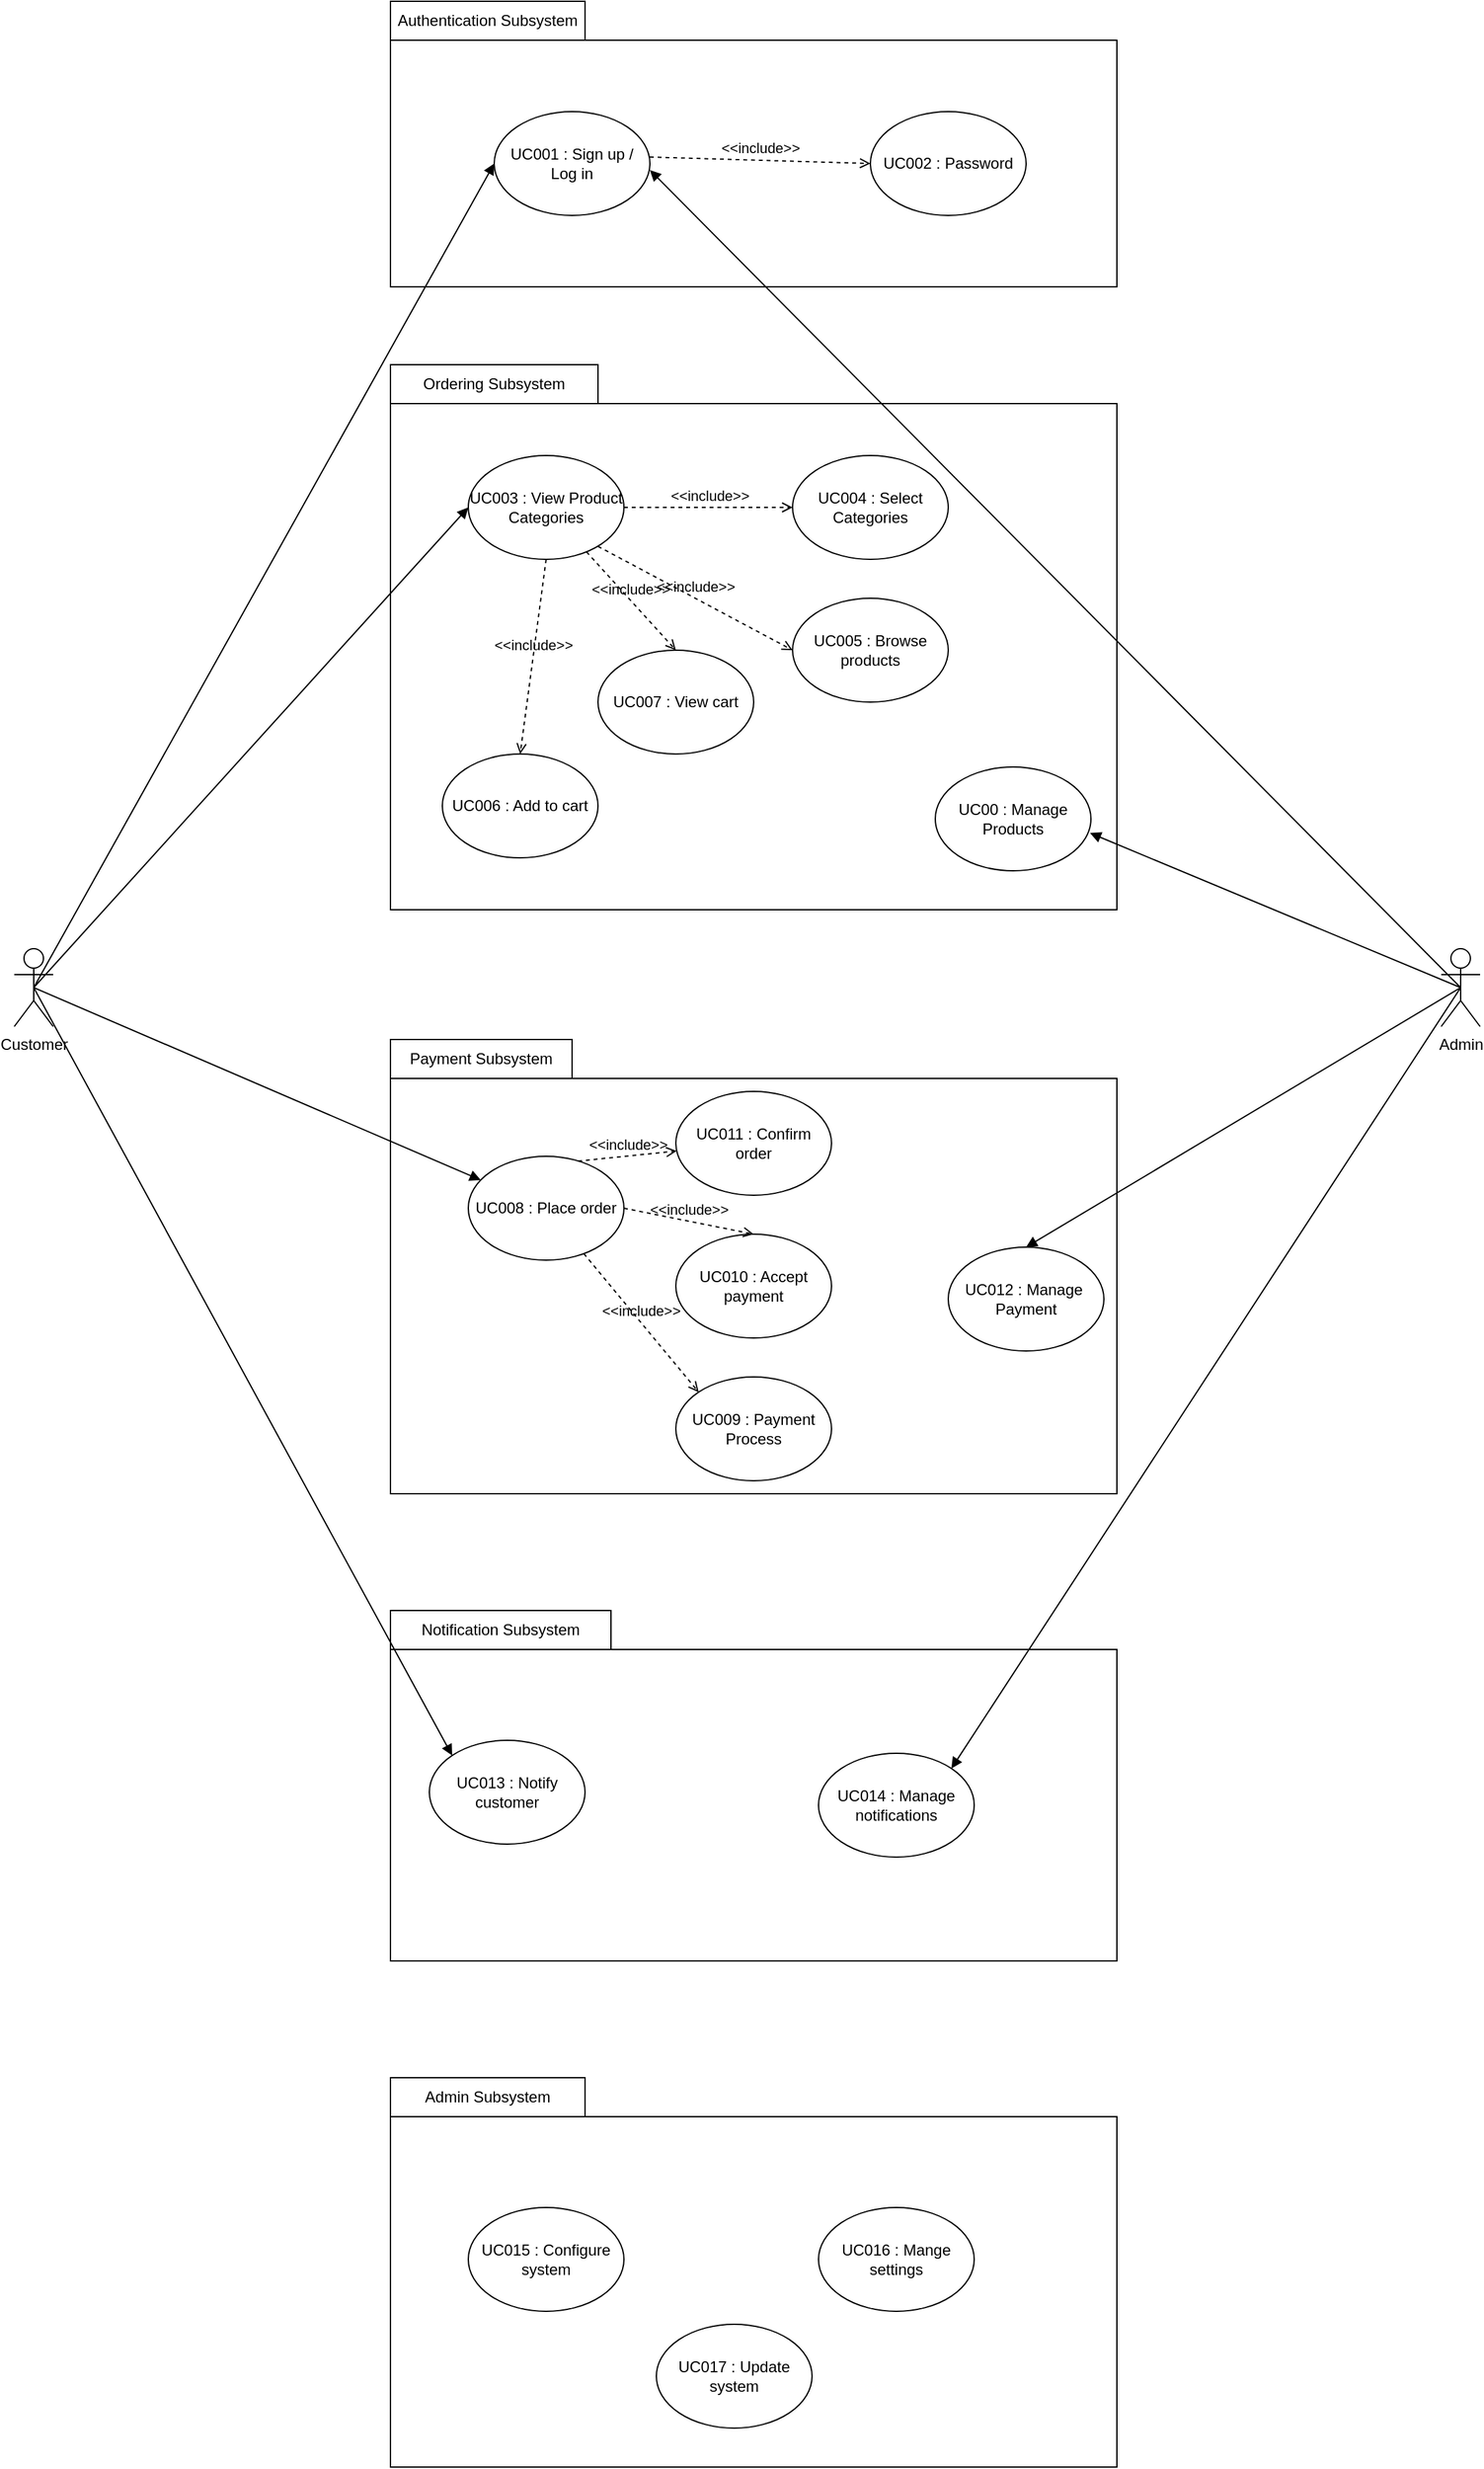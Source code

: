 <mxfile><diagram id="AYqQXd5WyUoClP69d7lD" name="Use case diagram"><mxGraphModel dx="2092" dy="563" grid="1" gridSize="10" guides="1" tooltips="1" connect="1" arrows="1" fold="1" page="1" pageScale="1" pageWidth="850" pageHeight="1100" math="0" shadow="0"><root><mxCell id="0"/><mxCell id="1" parent="0"/><mxCell id="UZxbOywT3B7cJk_aI69I-5" value="" style="rounded=0;whiteSpace=wrap;html=1;" parent="1" vertex="1"><mxGeometry x="160" y="240" width="560" height="190" as="geometry"/></mxCell><mxCell id="UZxbOywT3B7cJk_aI69I-6" value="Authentication Subsystem" style="rounded=0;whiteSpace=wrap;html=1;" parent="1" vertex="1"><mxGeometry x="160" y="210" width="150" height="30" as="geometry"/></mxCell><mxCell id="UZxbOywT3B7cJk_aI69I-7" value="UC001 : Sign up / Log in" style="ellipse;whiteSpace=wrap;html=1;" parent="1" vertex="1"><mxGeometry x="240" y="295" width="120" height="80" as="geometry"/></mxCell><mxCell id="UZxbOywT3B7cJk_aI69I-8" value="UC002 : Password" style="ellipse;whiteSpace=wrap;html=1;" parent="1" vertex="1"><mxGeometry x="530" y="295" width="120" height="80" as="geometry"/></mxCell><mxCell id="UZxbOywT3B7cJk_aI69I-9" value="" style="rounded=0;whiteSpace=wrap;html=1;" parent="1" vertex="1"><mxGeometry x="160" y="520" width="560" height="390" as="geometry"/></mxCell><mxCell id="UZxbOywT3B7cJk_aI69I-10" value="Ordering Subsystem" style="rounded=0;whiteSpace=wrap;html=1;" parent="1" vertex="1"><mxGeometry x="160" y="490" width="160" height="30" as="geometry"/></mxCell><mxCell id="UZxbOywT3B7cJk_aI69I-11" value="UC003 : View Product Categories" style="ellipse;whiteSpace=wrap;html=1;" parent="1" vertex="1"><mxGeometry x="220" y="560" width="120" height="80" as="geometry"/></mxCell><mxCell id="UZxbOywT3B7cJk_aI69I-12" value="UC004 : Select Categories" style="ellipse;whiteSpace=wrap;html=1;" parent="1" vertex="1"><mxGeometry x="470" y="560" width="120" height="80" as="geometry"/></mxCell><mxCell id="UZxbOywT3B7cJk_aI69I-13" value="UC005 : Browse products" style="ellipse;whiteSpace=wrap;html=1;" parent="1" vertex="1"><mxGeometry x="470" y="670" width="120" height="80" as="geometry"/></mxCell><mxCell id="UZxbOywT3B7cJk_aI69I-14" value="UC00 : Manage Products" style="ellipse;whiteSpace=wrap;html=1;" parent="1" vertex="1"><mxGeometry x="580" y="800" width="120" height="80" as="geometry"/></mxCell><mxCell id="UZxbOywT3B7cJk_aI69I-15" value="UC006 : Add to cart" style="ellipse;whiteSpace=wrap;html=1;" parent="1" vertex="1"><mxGeometry x="200" y="790" width="120" height="80" as="geometry"/></mxCell><mxCell id="UZxbOywT3B7cJk_aI69I-16" value="UC007 : View cart" style="ellipse;whiteSpace=wrap;html=1;" parent="1" vertex="1"><mxGeometry x="320" y="710" width="120" height="80" as="geometry"/></mxCell><mxCell id="UZxbOywT3B7cJk_aI69I-17" value="" style="rounded=0;whiteSpace=wrap;html=1;" parent="1" vertex="1"><mxGeometry x="160" y="1040" width="560" height="320" as="geometry"/></mxCell><mxCell id="UZxbOywT3B7cJk_aI69I-18" value="Payment Subsystem" style="rounded=0;whiteSpace=wrap;html=1;" parent="1" vertex="1"><mxGeometry x="160" y="1010" width="140" height="30" as="geometry"/></mxCell><mxCell id="UZxbOywT3B7cJk_aI69I-19" value="UC008 : Place order" style="ellipse;whiteSpace=wrap;html=1;" parent="1" vertex="1"><mxGeometry x="220" y="1100" width="120" height="80" as="geometry"/></mxCell><mxCell id="UZxbOywT3B7cJk_aI69I-20" value="UC011 : Confirm order" style="ellipse;whiteSpace=wrap;html=1;" parent="1" vertex="1"><mxGeometry x="380" y="1050" width="120" height="80" as="geometry"/></mxCell><mxCell id="UZxbOywT3B7cJk_aI69I-21" value="UC009 : Payment Process" style="ellipse;whiteSpace=wrap;html=1;" parent="1" vertex="1"><mxGeometry x="380" y="1270" width="120" height="80" as="geometry"/></mxCell><mxCell id="UZxbOywT3B7cJk_aI69I-22" value="UC010 : Accept payment" style="ellipse;whiteSpace=wrap;html=1;" parent="1" vertex="1"><mxGeometry x="380" y="1160" width="120" height="80" as="geometry"/></mxCell><mxCell id="UZxbOywT3B7cJk_aI69I-23" value="UC012 : Manage&amp;nbsp; Payment" style="ellipse;whiteSpace=wrap;html=1;" parent="1" vertex="1"><mxGeometry x="590" y="1170" width="120" height="80" as="geometry"/></mxCell><mxCell id="UZxbOywT3B7cJk_aI69I-24" value="" style="rounded=0;whiteSpace=wrap;html=1;" parent="1" vertex="1"><mxGeometry x="160" y="1480" width="560" height="240" as="geometry"/></mxCell><mxCell id="UZxbOywT3B7cJk_aI69I-25" value="Notification Subsystem" style="rounded=0;whiteSpace=wrap;html=1;" parent="1" vertex="1"><mxGeometry x="160" y="1450" width="170" height="30" as="geometry"/></mxCell><mxCell id="UZxbOywT3B7cJk_aI69I-26" value="UC013 : Notify customer" style="ellipse;whiteSpace=wrap;html=1;" parent="1" vertex="1"><mxGeometry x="190" y="1550" width="120" height="80" as="geometry"/></mxCell><mxCell id="UZxbOywT3B7cJk_aI69I-27" value="UC014 : Manage notifications" style="ellipse;whiteSpace=wrap;html=1;" parent="1" vertex="1"><mxGeometry x="490" y="1560" width="120" height="80" as="geometry"/></mxCell><mxCell id="UZxbOywT3B7cJk_aI69I-28" value="" style="rounded=0;whiteSpace=wrap;html=1;" parent="1" vertex="1"><mxGeometry x="160" y="1840" width="560" height="270" as="geometry"/></mxCell><mxCell id="UZxbOywT3B7cJk_aI69I-30" value="" style="edgeStyle=none;html=1;" parent="1" source="UZxbOywT3B7cJk_aI69I-29" target="UZxbOywT3B7cJk_aI69I-28" edge="1"><mxGeometry relative="1" as="geometry"/></mxCell><mxCell id="UZxbOywT3B7cJk_aI69I-29" value="Admin Subsystem" style="rounded=0;whiteSpace=wrap;html=1;" parent="1" vertex="1"><mxGeometry x="160" y="1810" width="150" height="30" as="geometry"/></mxCell><mxCell id="UZxbOywT3B7cJk_aI69I-31" value="UC015 : Configure system" style="ellipse;whiteSpace=wrap;html=1;" parent="1" vertex="1"><mxGeometry x="220" y="1910" width="120" height="80" as="geometry"/></mxCell><mxCell id="UZxbOywT3B7cJk_aI69I-32" value="UC016 : Mange settings" style="ellipse;whiteSpace=wrap;html=1;" parent="1" vertex="1"><mxGeometry x="490" y="1910" width="120" height="80" as="geometry"/></mxCell><mxCell id="UZxbOywT3B7cJk_aI69I-33" value="UC017 : Update system" style="ellipse;whiteSpace=wrap;html=1;" parent="1" vertex="1"><mxGeometry x="365" y="2000" width="120" height="80" as="geometry"/></mxCell><mxCell id="UZxbOywT3B7cJk_aI69I-34" value="Customer&lt;br&gt;" style="shape=umlActor;verticalLabelPosition=bottom;verticalAlign=top;html=1;outlineConnect=0;" parent="1" vertex="1"><mxGeometry x="-130" y="940" width="30" height="60" as="geometry"/></mxCell><mxCell id="UZxbOywT3B7cJk_aI69I-35" value="Admin" style="shape=umlActor;verticalLabelPosition=bottom;verticalAlign=top;html=1;outlineConnect=0;" parent="1" vertex="1"><mxGeometry x="970" y="940" width="30" height="60" as="geometry"/></mxCell><mxCell id="UZxbOywT3B7cJk_aI69I-39" value="" style="html=1;verticalAlign=bottom;labelBackgroundColor=none;endArrow=block;endFill=1;entryX=0;entryY=0.5;entryDx=0;entryDy=0;exitX=0.5;exitY=0.5;exitDx=0;exitDy=0;exitPerimeter=0;" parent="1" source="UZxbOywT3B7cJk_aI69I-34" target="UZxbOywT3B7cJk_aI69I-7" edge="1"><mxGeometry width="160" relative="1" as="geometry"><mxPoint x="-120" y="970" as="sourcePoint"/><mxPoint x="40" y="970" as="targetPoint"/></mxGeometry></mxCell><mxCell id="UZxbOywT3B7cJk_aI69I-40" value="&amp;lt;&amp;lt;include&amp;gt;&amp;gt;" style="html=1;verticalAlign=bottom;labelBackgroundColor=none;endArrow=open;endFill=0;dashed=1;entryX=0;entryY=0.5;entryDx=0;entryDy=0;" parent="1" target="UZxbOywT3B7cJk_aI69I-8" edge="1"><mxGeometry width="160" relative="1" as="geometry"><mxPoint x="360" y="330" as="sourcePoint"/><mxPoint x="520" y="330" as="targetPoint"/></mxGeometry></mxCell><mxCell id="UZxbOywT3B7cJk_aI69I-41" value="" style="html=1;verticalAlign=bottom;labelBackgroundColor=none;endArrow=block;endFill=1;exitX=0.5;exitY=0.5;exitDx=0;exitDy=0;exitPerimeter=0;" parent="1" source="UZxbOywT3B7cJk_aI69I-35" edge="1"><mxGeometry width="160" relative="1" as="geometry"><mxPoint x="820" y="890" as="sourcePoint"/><mxPoint x="360" y="340" as="targetPoint"/></mxGeometry></mxCell><mxCell id="UZxbOywT3B7cJk_aI69I-43" value="" style="html=1;verticalAlign=bottom;labelBackgroundColor=none;endArrow=block;endFill=1;exitX=0.5;exitY=0.5;exitDx=0;exitDy=0;exitPerimeter=0;entryX=0;entryY=0.5;entryDx=0;entryDy=0;" parent="1" source="UZxbOywT3B7cJk_aI69I-34" target="UZxbOywT3B7cJk_aI69I-11" edge="1"><mxGeometry width="160" relative="1" as="geometry"><mxPoint x="-100" y="970" as="sourcePoint"/><mxPoint x="40" y="970" as="targetPoint"/></mxGeometry></mxCell><mxCell id="UZxbOywT3B7cJk_aI69I-44" value="&amp;lt;&amp;lt;include&amp;gt;&amp;gt;" style="html=1;verticalAlign=bottom;labelBackgroundColor=none;endArrow=open;endFill=0;dashed=1;exitX=1;exitY=0.5;exitDx=0;exitDy=0;" parent="1" source="UZxbOywT3B7cJk_aI69I-11" edge="1"><mxGeometry x="0.009" width="160" relative="1" as="geometry"><mxPoint x="330" y="600" as="sourcePoint"/><mxPoint x="470" y="600" as="targetPoint"/><mxPoint as="offset"/></mxGeometry></mxCell><mxCell id="UZxbOywT3B7cJk_aI69I-45" value="&amp;lt;&amp;lt;include&amp;gt;&amp;gt;" style="html=1;verticalAlign=bottom;labelBackgroundColor=none;endArrow=open;endFill=0;dashed=1;entryX=0;entryY=0.5;entryDx=0;entryDy=0;" parent="1" target="UZxbOywT3B7cJk_aI69I-13" edge="1"><mxGeometry width="160" relative="1" as="geometry"><mxPoint x="320" y="630" as="sourcePoint"/><mxPoint x="480" y="630" as="targetPoint"/></mxGeometry></mxCell><mxCell id="UZxbOywT3B7cJk_aI69I-46" value="" style="html=1;verticalAlign=bottom;labelBackgroundColor=none;endArrow=block;endFill=1;exitX=0.5;exitY=0.5;exitDx=0;exitDy=0;exitPerimeter=0;" parent="1" source="UZxbOywT3B7cJk_aI69I-34" target="UZxbOywT3B7cJk_aI69I-19" edge="1"><mxGeometry width="160" relative="1" as="geometry"><mxPoint x="-110" y="970" as="sourcePoint"/><mxPoint x="50" y="970" as="targetPoint"/></mxGeometry></mxCell><mxCell id="UZxbOywT3B7cJk_aI69I-47" value="&amp;lt;&amp;lt;include&amp;gt;&amp;gt;" style="html=1;verticalAlign=bottom;labelBackgroundColor=none;endArrow=open;endFill=0;dashed=1;exitX=0.706;exitY=0.046;exitDx=0;exitDy=0;exitPerimeter=0;" parent="1" source="UZxbOywT3B7cJk_aI69I-19" target="UZxbOywT3B7cJk_aI69I-20" edge="1"><mxGeometry width="160" relative="1" as="geometry"><mxPoint x="330" y="1150" as="sourcePoint"/><mxPoint x="490" y="1150" as="targetPoint"/></mxGeometry></mxCell><mxCell id="UZxbOywT3B7cJk_aI69I-48" value="&amp;lt;&amp;lt;include&amp;gt;&amp;gt;" style="html=1;verticalAlign=bottom;labelBackgroundColor=none;endArrow=open;endFill=0;dashed=1;entryX=0.5;entryY=0;entryDx=0;entryDy=0;exitX=1;exitY=0.5;exitDx=0;exitDy=0;" parent="1" source="UZxbOywT3B7cJk_aI69I-19" target="UZxbOywT3B7cJk_aI69I-22" edge="1"><mxGeometry width="160" relative="1" as="geometry"><mxPoint x="330" y="1140" as="sourcePoint"/><mxPoint x="490" y="1140" as="targetPoint"/></mxGeometry></mxCell><mxCell id="UZxbOywT3B7cJk_aI69I-49" value="&amp;lt;&amp;lt;include&amp;gt;&amp;gt;" style="html=1;verticalAlign=bottom;labelBackgroundColor=none;endArrow=open;endFill=0;dashed=1;entryX=0;entryY=0;entryDx=0;entryDy=0;" parent="1" source="UZxbOywT3B7cJk_aI69I-19" target="UZxbOywT3B7cJk_aI69I-21" edge="1"><mxGeometry width="160" relative="1" as="geometry"><mxPoint x="230" y="1250" as="sourcePoint"/><mxPoint x="390" y="1250" as="targetPoint"/></mxGeometry></mxCell><mxCell id="UZxbOywT3B7cJk_aI69I-50" value="" style="html=1;verticalAlign=bottom;labelBackgroundColor=none;endArrow=block;endFill=1;exitX=0.5;exitY=0.5;exitDx=0;exitDy=0;exitPerimeter=0;entryX=0;entryY=0;entryDx=0;entryDy=0;" parent="1" source="UZxbOywT3B7cJk_aI69I-34" target="UZxbOywT3B7cJk_aI69I-26" edge="1"><mxGeometry width="160" relative="1" as="geometry"><mxPoint x="-140" y="1110" as="sourcePoint"/><mxPoint x="20" y="1110" as="targetPoint"/></mxGeometry></mxCell><mxCell id="UZxbOywT3B7cJk_aI69I-51" value="&amp;lt;&amp;lt;include&amp;gt;&amp;gt;" style="html=1;verticalAlign=bottom;labelBackgroundColor=none;endArrow=open;endFill=0;dashed=1;entryX=0.5;entryY=0;entryDx=0;entryDy=0;" parent="1" source="UZxbOywT3B7cJk_aI69I-11" target="UZxbOywT3B7cJk_aI69I-16" edge="1"><mxGeometry width="160" relative="1" as="geometry"><mxPoint x="180" y="680" as="sourcePoint"/><mxPoint x="340" y="680" as="targetPoint"/></mxGeometry></mxCell><mxCell id="UZxbOywT3B7cJk_aI69I-52" value="&amp;lt;&amp;lt;include&amp;gt;&amp;gt;" style="html=1;verticalAlign=bottom;labelBackgroundColor=none;endArrow=open;endFill=0;dashed=1;entryX=0.5;entryY=0;entryDx=0;entryDy=0;exitX=0.5;exitY=1;exitDx=0;exitDy=0;" parent="1" source="UZxbOywT3B7cJk_aI69I-11" target="UZxbOywT3B7cJk_aI69I-15" edge="1"><mxGeometry width="160" relative="1" as="geometry"><mxPoint x="190" y="700" as="sourcePoint"/><mxPoint x="350" y="700" as="targetPoint"/></mxGeometry></mxCell><mxCell id="UZxbOywT3B7cJk_aI69I-53" value="" style="html=1;verticalAlign=bottom;labelBackgroundColor=none;endArrow=block;endFill=1;entryX=0.994;entryY=0.636;entryDx=0;entryDy=0;entryPerimeter=0;exitX=0.5;exitY=0.5;exitDx=0;exitDy=0;exitPerimeter=0;" parent="1" source="UZxbOywT3B7cJk_aI69I-35" target="UZxbOywT3B7cJk_aI69I-14" edge="1"><mxGeometry width="160" relative="1" as="geometry"><mxPoint x="710" y="930" as="sourcePoint"/><mxPoint x="870" y="930" as="targetPoint"/></mxGeometry></mxCell><mxCell id="UZxbOywT3B7cJk_aI69I-54" value="" style="html=1;verticalAlign=bottom;labelBackgroundColor=none;endArrow=block;endFill=1;exitX=0.5;exitY=0.5;exitDx=0;exitDy=0;exitPerimeter=0;entryX=0.5;entryY=0;entryDx=0;entryDy=0;" parent="1" source="UZxbOywT3B7cJk_aI69I-35" target="UZxbOywT3B7cJk_aI69I-23" edge="1"><mxGeometry width="160" relative="1" as="geometry"><mxPoint x="730" y="1080" as="sourcePoint"/><mxPoint x="890" y="1080" as="targetPoint"/></mxGeometry></mxCell><mxCell id="UZxbOywT3B7cJk_aI69I-55" value="" style="html=1;verticalAlign=bottom;labelBackgroundColor=none;endArrow=block;endFill=1;exitX=0.5;exitY=0.5;exitDx=0;exitDy=0;exitPerimeter=0;entryX=1;entryY=0;entryDx=0;entryDy=0;" parent="1" source="UZxbOywT3B7cJk_aI69I-35" target="UZxbOywT3B7cJk_aI69I-27" edge="1"><mxGeometry width="160" relative="1" as="geometry"><mxPoint x="810" y="1210" as="sourcePoint"/><mxPoint x="970" y="1210" as="targetPoint"/></mxGeometry></mxCell></root></mxGraphModel></diagram></mxfile>